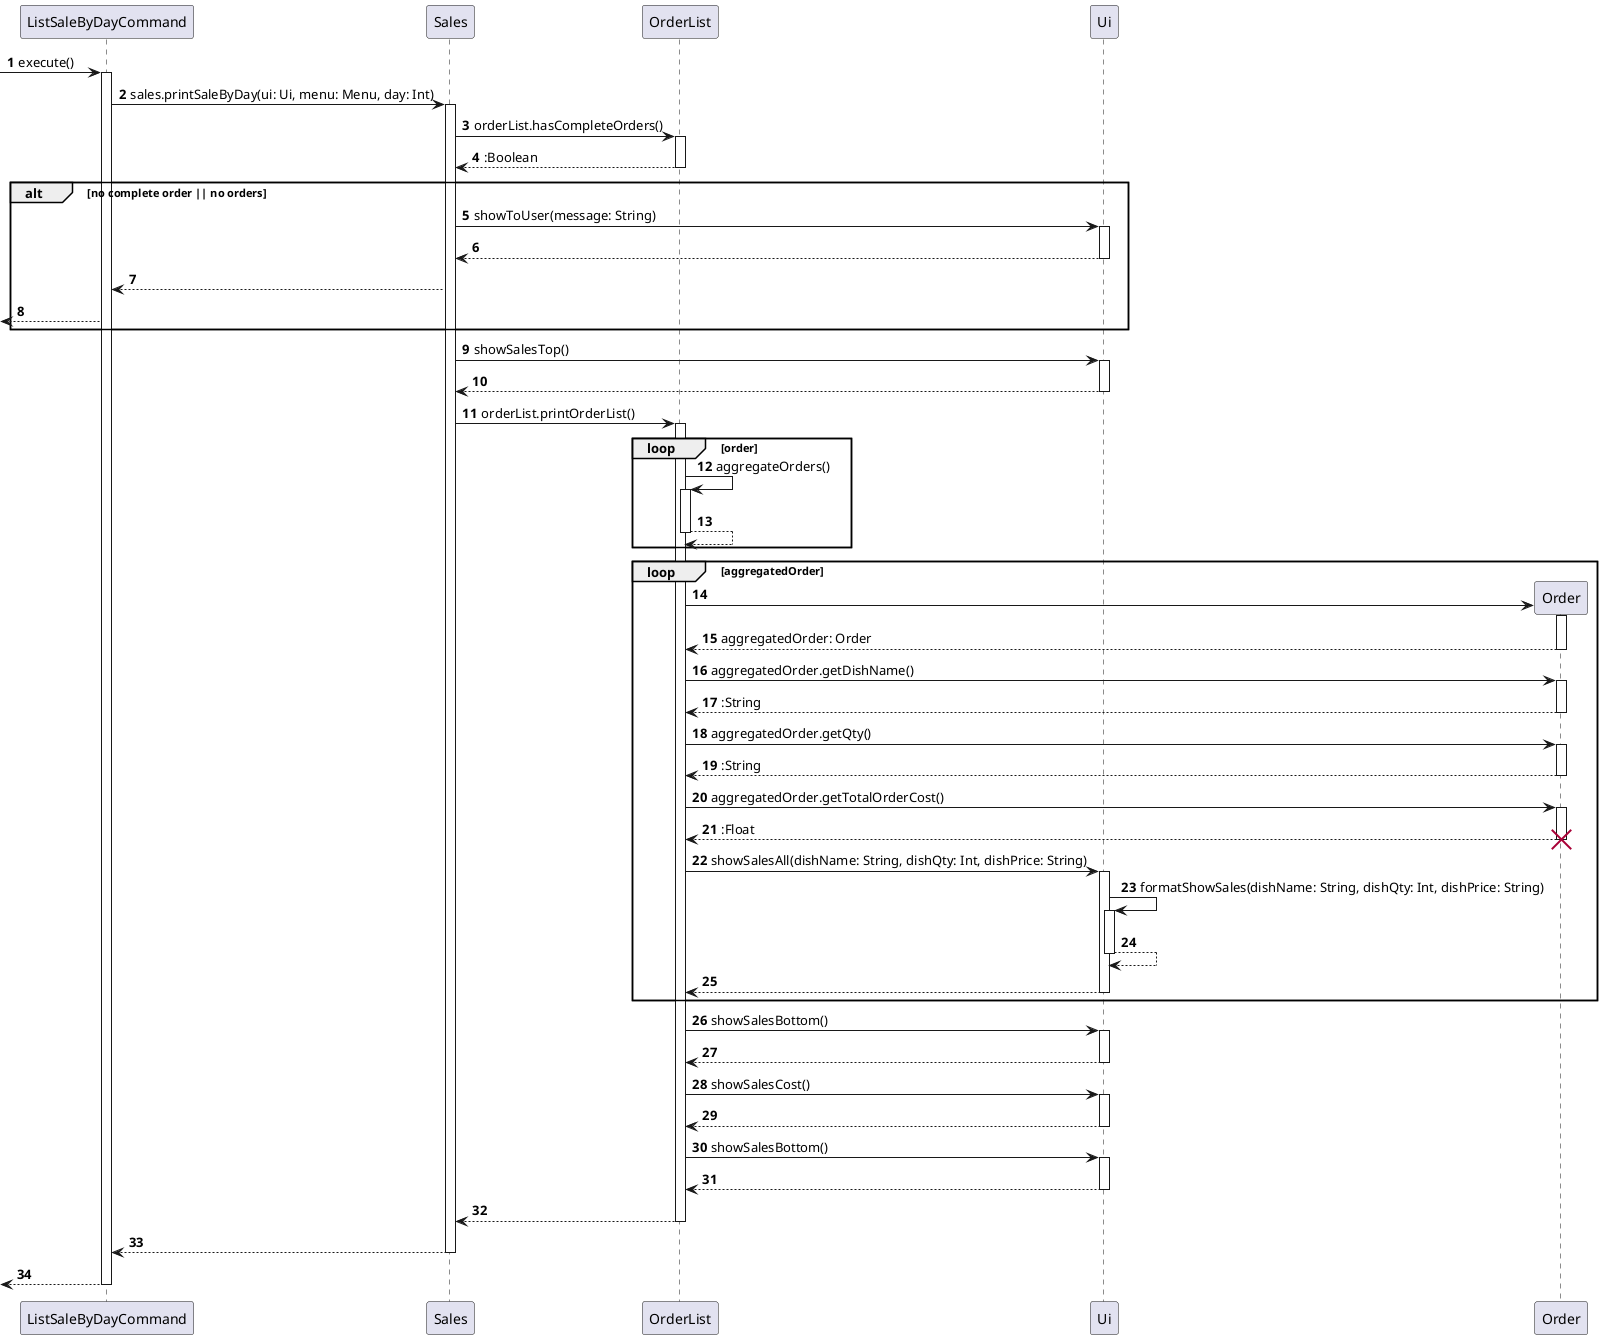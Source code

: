 @startuml
!define COMMAND class ListSaleByDayCommand
!define SALES class Sales
!define ORDERLIST class OrderList
!define ORDER class Order
!define UI class Ui

autonumber

 -> ListSaleByDayCommand: execute()

activate ListSaleByDayCommand
ListSaleByDayCommand -> Sales: sales.printSaleByDay(ui: Ui, menu: Menu, day: Int)
activate Sales
Sales -> OrderList: orderList.hasCompleteOrders()

activate OrderList
return :Boolean

alt no complete order || no orders
Sales -> Ui : showToUser(message: String)
activate Ui
return
Sales --> ListSaleByDayCommand
<-- ListSaleByDayCommand
end alt

Sales -> Ui: showSalesTop()
activate Ui
return
Sales -> OrderList: orderList.printOrderList()
activate OrderList

loop order
OrderList -> OrderList: aggregateOrders()
activate OrderList
return
end loop

loop aggregatedOrder
OrderList -> Order **:
activate Order
return aggregatedOrder: Order
OrderList -> Order: aggregatedOrder.getDishName()
activate Order
return :String
OrderList -> Order: aggregatedOrder.getQty()
activate Order
return :String
OrderList -> Order: aggregatedOrder.getTotalOrderCost()
activate Order
return :Float
destroy Order
OrderList -> Ui: showSalesAll(dishName: String, dishQty: Int, dishPrice: String)
activate Ui
Ui -> Ui: formatShowSales(dishName: String, dishQty: Int, dishPrice: String)
activate Ui
return
return
end loop
OrderList -> Ui: showSalesBottom()
activate Ui
return
OrderList -> Ui: showSalesCost()
activate Ui
return
OrderList -> Ui: showSalesBottom()
activate Ui
return
return
return
return

@enduml
